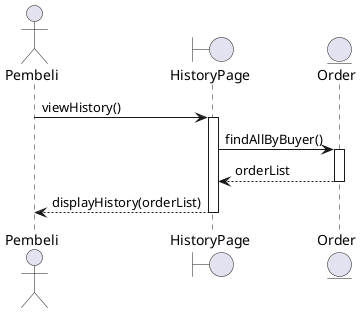 @startuml
actor Pembeli
boundary HistoryPage
entity Order

Pembeli -> HistoryPage : viewHistory()
activate HistoryPage
HistoryPage -> Order : findAllByBuyer()
activate Order
Order --> HistoryPage : orderList
deactivate Order
HistoryPage --> Pembeli : displayHistory(orderList)
deactivate HistoryPage
@enduml